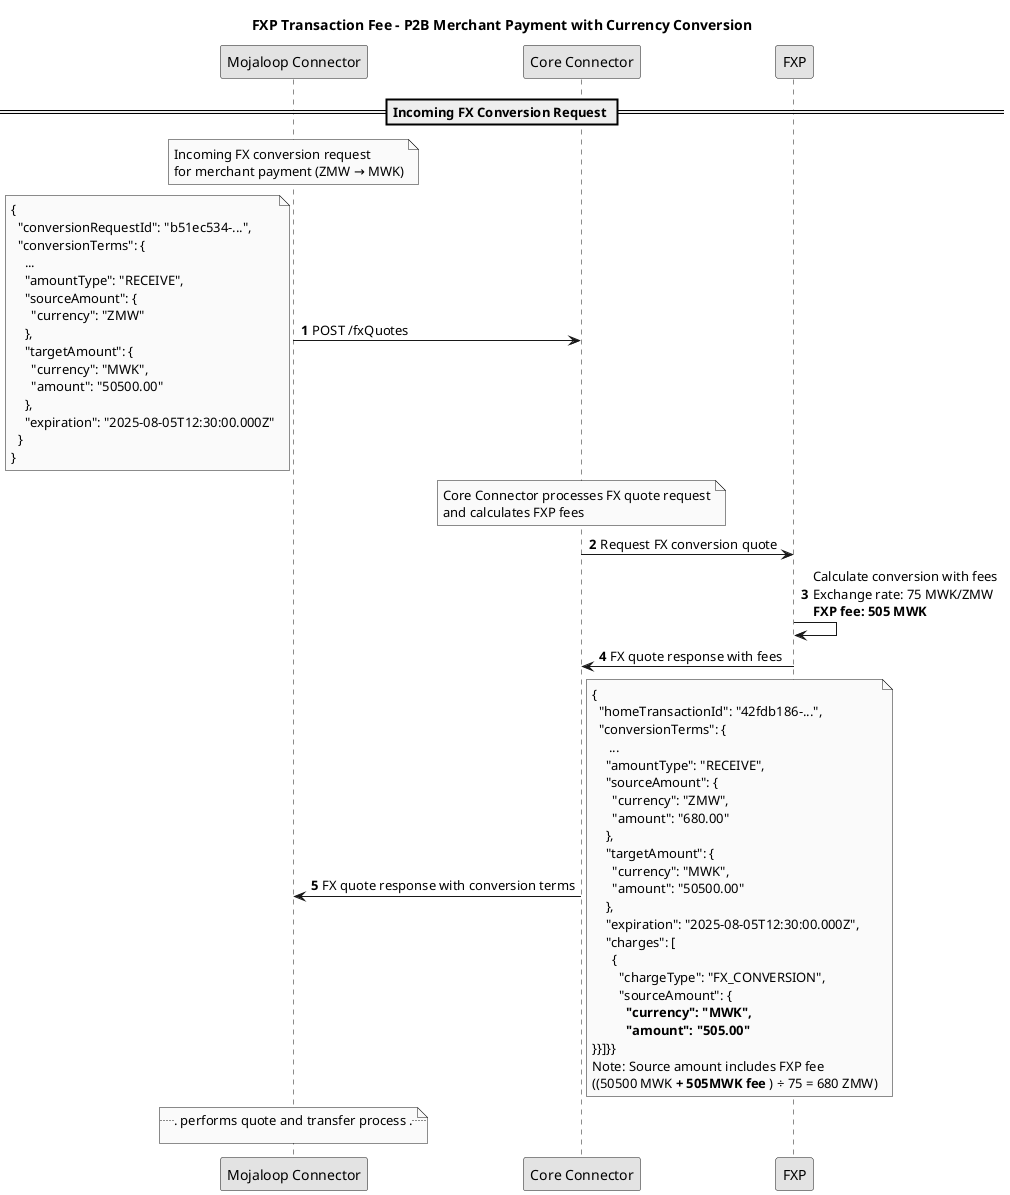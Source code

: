 @startuml FXP_P2B_Fees - agreement
title FXP Transaction Fee - P2B Merchant Payment with Currency Conversion
skinparam monochrome true
autonumber

participant "Mojaloop Connector" as MC
participant "Core Connector" as CC
participant "FXP" as FXP

== Incoming FX Conversion Request ==
note over MC: Incoming FX conversion request\nfor merchant payment (ZMW → MWK)

MC -> CC: POST /fxQuotes
note left
{
  "conversionRequestId": "b51ec534-...",
  "conversionTerms": {
    ...
    "amountType": "RECEIVE",
    "sourceAmount": {
      "currency": "ZMW"
    },
    "targetAmount": {
      "currency": "MWK",
      "amount": "50500.00"
    },
    "expiration": "2025-08-05T12:30:00.000Z"
  }
}
end note

note over CC: Core Connector processes FX quote request\nand calculates FXP fees

CC -> FXP: Request FX conversion quote
FXP -> FXP: Calculate conversion with fees\nExchange rate: 75 MWK/ZMW\n**FXP fee: 505 MWK**

FXP -> CC: FX quote response with fees

CC -> MC: FX quote response with conversion terms
note right
{
  "homeTransactionId": "42fdb186-...",
  "conversionTerms": {
     ...
    "amountType": "RECEIVE",
    "sourceAmount": {
      "currency": "ZMW",
      "amount": "680.00"
    },
    "targetAmount": {
      "currency": "MWK",
      "amount": "50500.00"
    },
    "expiration": "2025-08-05T12:30:00.000Z",
    "charges": [
      {
        "chargeType": "FX_CONVERSION",
        "sourceAmount": {
          **"currency": "MWK",**
          **"amount": "505.00"**
}}]}}
Note: Source amount includes FXP fee
((50500 MWK **+ 505MWK fee** ) ÷ 75 = 680 ZMW)
end note
note over MC: ... performs quote and transfer process ...

@enduml
